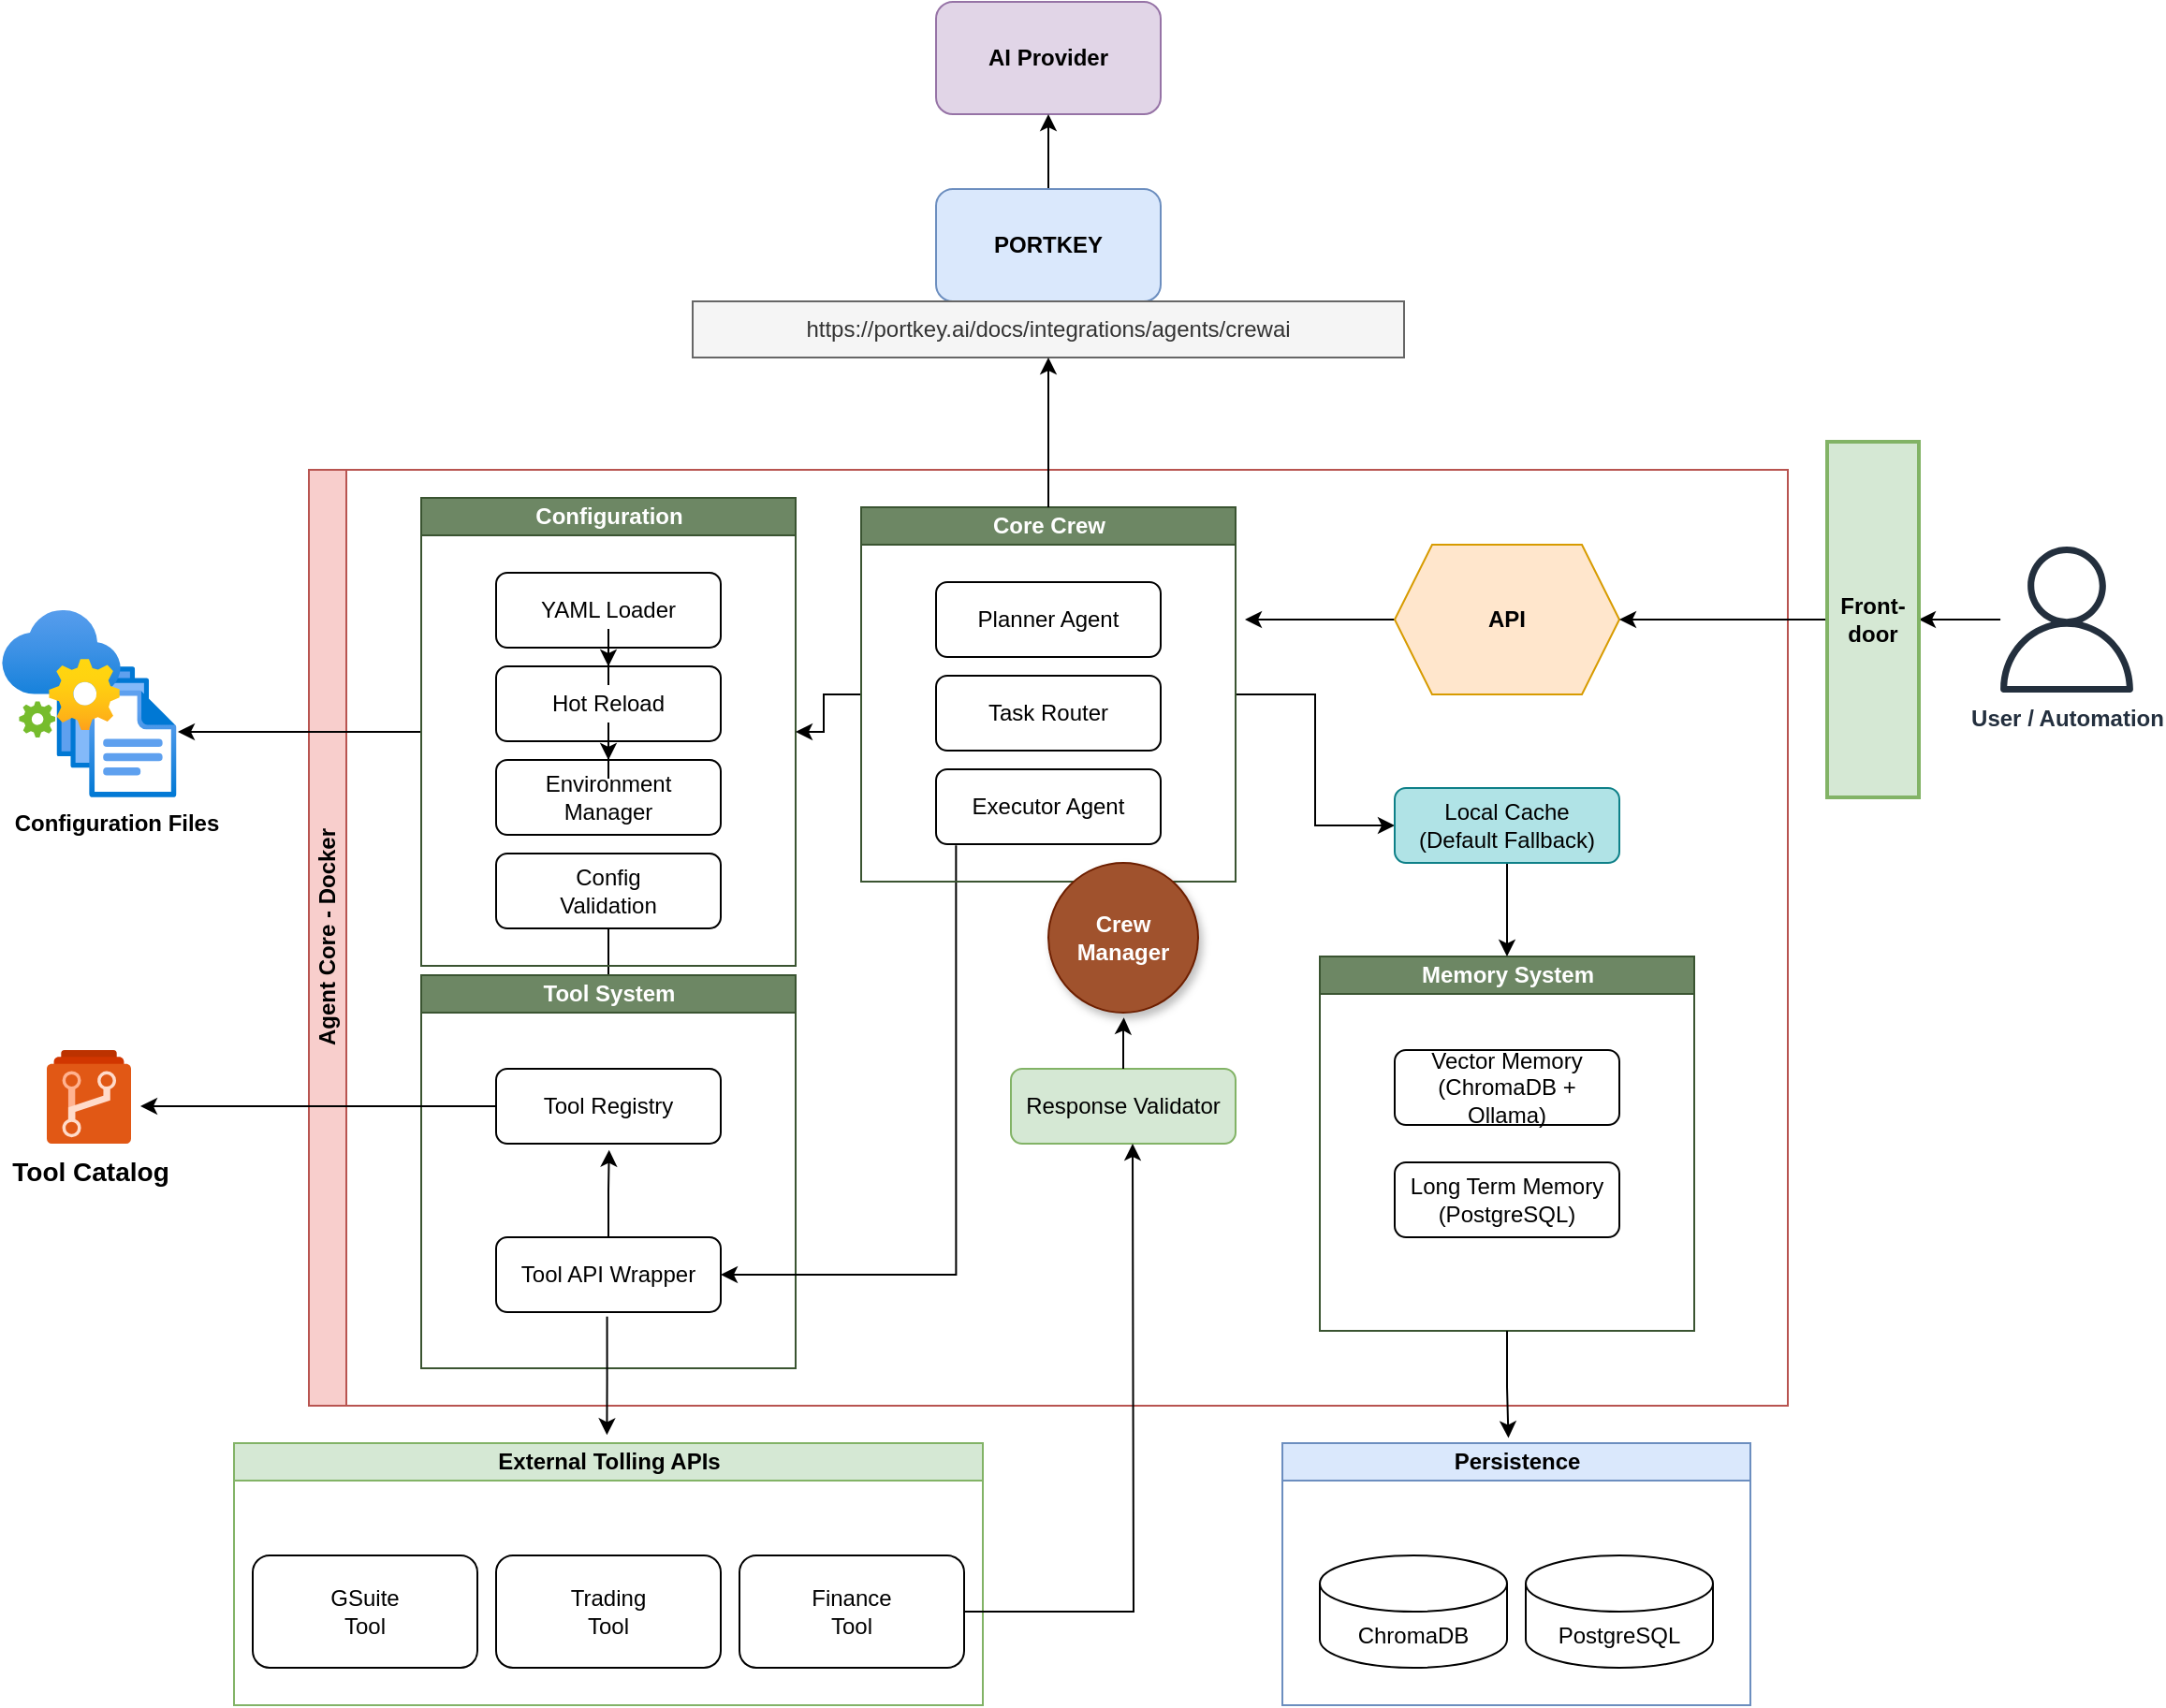 <mxfile version="26.0.9">
  <diagram name="Page-1" id="kMi61NyPcCNk2VD_IXgL">
    <mxGraphModel dx="1687" dy="984" grid="1" gridSize="10" guides="1" tooltips="1" connect="1" arrows="1" fold="1" page="1" pageScale="1" pageWidth="827" pageHeight="1169" math="0" shadow="0">
      <root>
        <mxCell id="0" />
        <mxCell id="1" parent="0" />
        <mxCell id="mQaGHORo1Vh2YD8DS4Wc-2" value="AI Provider" style="rounded=1;whiteSpace=wrap;html=1;fillColor=#e1d5e7;strokeColor=#9673a6;fontStyle=1" parent="1" vertex="1">
          <mxGeometry x="765" y="110" width="120" height="60" as="geometry" />
        </mxCell>
        <mxCell id="Qp2QEkqSjkCgz9pn4vi4-4" value="" style="edgeStyle=orthogonalEdgeStyle;rounded=0;orthogonalLoop=1;jettySize=auto;html=1;" edge="1" parent="1" source="mQaGHORo1Vh2YD8DS4Wc-3" target="mQaGHORo1Vh2YD8DS4Wc-2">
          <mxGeometry relative="1" as="geometry" />
        </mxCell>
        <mxCell id="mQaGHORo1Vh2YD8DS4Wc-3" value="PORTKEY" style="rounded=1;whiteSpace=wrap;html=1;fillColor=#dae8fc;strokeColor=#6c8ebf;fontStyle=1" parent="1" vertex="1">
          <mxGeometry x="765" y="210" width="120" height="60" as="geometry" />
        </mxCell>
        <mxCell id="mQaGHORo1Vh2YD8DS4Wc-4" value="Agent Core - Docker" style="swimlane;startSize=20;horizontal=0;html=1;fillColor=#f8cecc;strokeColor=#b85450;" parent="1" vertex="1">
          <mxGeometry x="430" y="360" width="790" height="500" as="geometry" />
        </mxCell>
        <mxCell id="mQaGHORo1Vh2YD8DS4Wc-86" style="edgeStyle=orthogonalEdgeStyle;rounded=0;orthogonalLoop=1;jettySize=auto;html=1;" parent="mQaGHORo1Vh2YD8DS4Wc-4" source="mQaGHORo1Vh2YD8DS4Wc-17" edge="1">
          <mxGeometry relative="1" as="geometry">
            <mxPoint x="160.0" y="230" as="targetPoint" />
          </mxGeometry>
        </mxCell>
        <mxCell id="mQaGHORo1Vh2YD8DS4Wc-17" value="Tool System" style="swimlane;startSize=20;html=1;fillColor=#6d8764;fontColor=#ffffff;strokeColor=#3A5431;" parent="mQaGHORo1Vh2YD8DS4Wc-4" vertex="1">
          <mxGeometry x="60" y="270" width="200" height="210" as="geometry" />
        </mxCell>
        <mxCell id="mQaGHORo1Vh2YD8DS4Wc-80" style="edgeStyle=orthogonalEdgeStyle;rounded=0;orthogonalLoop=1;jettySize=auto;html=1;" parent="mQaGHORo1Vh2YD8DS4Wc-17" source="mQaGHORo1Vh2YD8DS4Wc-18" edge="1">
          <mxGeometry relative="1" as="geometry">
            <mxPoint x="-150" y="70" as="targetPoint" />
          </mxGeometry>
        </mxCell>
        <mxCell id="mQaGHORo1Vh2YD8DS4Wc-18" value="Tool Registry" style="rounded=1;whiteSpace=wrap;html=1;" parent="mQaGHORo1Vh2YD8DS4Wc-17" vertex="1">
          <mxGeometry x="40" y="50" width="120" height="40" as="geometry" />
        </mxCell>
        <mxCell id="mQaGHORo1Vh2YD8DS4Wc-19" value="Tool API Wrapper" style="rounded=1;whiteSpace=wrap;html=1;" parent="mQaGHORo1Vh2YD8DS4Wc-17" vertex="1">
          <mxGeometry x="40" y="140" width="120" height="40" as="geometry" />
        </mxCell>
        <mxCell id="mQaGHORo1Vh2YD8DS4Wc-81" style="edgeStyle=orthogonalEdgeStyle;rounded=0;orthogonalLoop=1;jettySize=auto;html=1;entryX=0.503;entryY=1.083;entryDx=0;entryDy=0;entryPerimeter=0;" parent="mQaGHORo1Vh2YD8DS4Wc-17" source="mQaGHORo1Vh2YD8DS4Wc-19" target="mQaGHORo1Vh2YD8DS4Wc-18" edge="1">
          <mxGeometry relative="1" as="geometry" />
        </mxCell>
        <mxCell id="mQaGHORo1Vh2YD8DS4Wc-9" value="Memory System" style="swimlane;startSize=20;html=1;fillColor=#6d8764;fontColor=#ffffff;strokeColor=#3A5431;" parent="mQaGHORo1Vh2YD8DS4Wc-4" vertex="1">
          <mxGeometry x="540" y="260" width="200" height="200" as="geometry" />
        </mxCell>
        <mxCell id="mQaGHORo1Vh2YD8DS4Wc-10" value="Vector Memory&#xa;(ChromaDB + Ollama)" style="rounded=1;whiteSpace=wrap;html=1;" parent="mQaGHORo1Vh2YD8DS4Wc-9" vertex="1">
          <mxGeometry x="40" y="50" width="120" height="40" as="geometry" />
        </mxCell>
        <mxCell id="mQaGHORo1Vh2YD8DS4Wc-11" value="Long Term Memory&#xa;(PostgreSQL)" style="rounded=1;whiteSpace=wrap;html=1;" parent="mQaGHORo1Vh2YD8DS4Wc-9" vertex="1">
          <mxGeometry x="40" y="110" width="120" height="40" as="geometry" />
        </mxCell>
        <mxCell id="Qp2QEkqSjkCgz9pn4vi4-16" style="edgeStyle=orthogonalEdgeStyle;rounded=0;orthogonalLoop=1;jettySize=auto;html=1;" edge="1" parent="mQaGHORo1Vh2YD8DS4Wc-4" source="mQaGHORo1Vh2YD8DS4Wc-13">
          <mxGeometry relative="1" as="geometry">
            <mxPoint x="-70" y="140" as="targetPoint" />
          </mxGeometry>
        </mxCell>
        <mxCell id="mQaGHORo1Vh2YD8DS4Wc-13" value="Configuration" style="swimlane;startSize=20;html=1;fillColor=#6d8764;fontColor=#ffffff;strokeColor=#3A5431;" parent="mQaGHORo1Vh2YD8DS4Wc-4" vertex="1">
          <mxGeometry x="60" y="15" width="200" height="250" as="geometry" />
        </mxCell>
        <mxCell id="mQaGHORo1Vh2YD8DS4Wc-14" value="YAML Loader" style="rounded=1;whiteSpace=wrap;html=1;" parent="mQaGHORo1Vh2YD8DS4Wc-13" vertex="1">
          <mxGeometry x="40" y="40" width="120" height="40" as="geometry" />
        </mxCell>
        <mxCell id="mQaGHORo1Vh2YD8DS4Wc-15" value="Hot Reload" style="rounded=1;whiteSpace=wrap;html=1;" parent="mQaGHORo1Vh2YD8DS4Wc-13" vertex="1">
          <mxGeometry x="40" y="90" width="120" height="40" as="geometry" />
        </mxCell>
        <mxCell id="mQaGHORo1Vh2YD8DS4Wc-16" value="Environment&#xa;Manager" style="rounded=1;whiteSpace=wrap;html=1;" parent="mQaGHORo1Vh2YD8DS4Wc-13" vertex="1">
          <mxGeometry x="40" y="140" width="120" height="40" as="geometry" />
        </mxCell>
        <mxCell id="mQaGHORo1Vh2YD8DS4Wc-new1" value="Config&#xa;Validation" style="rounded=1;whiteSpace=wrap;html=1;" vertex="1" parent="mQaGHORo1Vh2YD8DS4Wc-13">
          <mxGeometry x="40" y="190" width="120" height="40" as="geometry" />
        </mxCell>
        <mxCell id="mQaGHORo1Vh2YD8DS4Wc-38" style="edgeStyle=orthogonalEdgeStyle;rounded=0;orthogonalLoop=1;jettySize=auto;html=1;" parent="mQaGHORo1Vh2YD8DS4Wc-13" source="mQaGHORo1Vh2YD8DS4Wc-14" target="mQaGHORo1Vh2YD8DS4Wc-15" edge="1">
          <mxGeometry relative="1" as="geometry" />
        </mxCell>
        <mxCell id="mQaGHORo1Vh2YD8DS4Wc-39" style="edgeStyle=orthogonalEdgeStyle;rounded=0;orthogonalLoop=1;jettySize=auto;html=1;" parent="mQaGHORo1Vh2YD8DS4Wc-13" source="mQaGHORo1Vh2YD8DS4Wc-15" target="mQaGHORo1Vh2YD8DS4Wc-16" edge="1">
          <mxGeometry relative="1" as="geometry" />
        </mxCell>
        <mxCell id="mQaGHORo1Vh2YD8DS4Wc-56" style="edgeStyle=orthogonalEdgeStyle;rounded=0;orthogonalLoop=1;jettySize=auto;html=1;entryX=0.5;entryY=0;entryDx=0;entryDy=0;" parent="mQaGHORo1Vh2YD8DS4Wc-4" source="mQaGHORo1Vh2YD8DS4Wc-12" target="mQaGHORo1Vh2YD8DS4Wc-9" edge="1">
          <mxGeometry relative="1" as="geometry" />
        </mxCell>
        <mxCell id="mQaGHORo1Vh2YD8DS4Wc-65" style="edgeStyle=orthogonalEdgeStyle;rounded=0;orthogonalLoop=1;jettySize=auto;html=1;entryX=0;entryY=0.5;entryDx=0;entryDy=0;" parent="mQaGHORo1Vh2YD8DS4Wc-4" source="mQaGHORo1Vh2YD8DS4Wc-5" target="mQaGHORo1Vh2YD8DS4Wc-12" edge="1">
          <mxGeometry relative="1" as="geometry" />
        </mxCell>
        <mxCell id="mQaGHORo1Vh2YD8DS4Wc-74" style="edgeStyle=orthogonalEdgeStyle;rounded=0;orthogonalLoop=1;jettySize=auto;html=1;exitX=0.089;exitY=1.017;exitDx=0;exitDy=0;entryX=1;entryY=0.5;entryDx=0;entryDy=0;exitPerimeter=0;" parent="mQaGHORo1Vh2YD8DS4Wc-4" source="mQaGHORo1Vh2YD8DS4Wc-8" target="mQaGHORo1Vh2YD8DS4Wc-19" edge="1">
          <mxGeometry relative="1" as="geometry" />
        </mxCell>
        <mxCell id="mQaGHORo1Vh2YD8DS4Wc-87" style="edgeStyle=orthogonalEdgeStyle;rounded=0;orthogonalLoop=1;jettySize=auto;html=1;entryX=1;entryY=0.5;entryDx=0;entryDy=0;" parent="mQaGHORo1Vh2YD8DS4Wc-4" source="mQaGHORo1Vh2YD8DS4Wc-5" target="mQaGHORo1Vh2YD8DS4Wc-13" edge="1">
          <mxGeometry relative="1" as="geometry" />
        </mxCell>
        <mxCell id="mQaGHORo1Vh2YD8DS4Wc-5" value="Core Crew" style="swimlane;startSize=20;html=1;fillColor=#6d8764;fontColor=#ffffff;strokeColor=#3A5431;" parent="mQaGHORo1Vh2YD8DS4Wc-4" vertex="1">
          <mxGeometry x="295" y="20" width="200" height="200" as="geometry" />
        </mxCell>
        <mxCell id="mQaGHORo1Vh2YD8DS4Wc-6" value="Task Router" style="rounded=1;whiteSpace=wrap;html=1;" parent="mQaGHORo1Vh2YD8DS4Wc-5" vertex="1">
          <mxGeometry x="40" y="90" width="120" height="40" as="geometry" />
        </mxCell>
        <mxCell id="mQaGHORo1Vh2YD8DS4Wc-8" value="Executor Agent" style="rounded=1;whiteSpace=wrap;html=1;" parent="mQaGHORo1Vh2YD8DS4Wc-5" vertex="1">
          <mxGeometry x="40" y="140" width="120" height="40" as="geometry" />
        </mxCell>
        <mxCell id="mQaGHORo1Vh2YD8DS4Wc-7" value="Planner Agent" style="rounded=1;whiteSpace=wrap;html=1;" parent="mQaGHORo1Vh2YD8DS4Wc-5" vertex="1">
          <mxGeometry x="40" y="40" width="120" height="40" as="geometry" />
        </mxCell>
        <mxCell id="mQaGHORo1Vh2YD8DS4Wc-20" value="Response Validator" style="rounded=1;whiteSpace=wrap;html=1;fillColor=#d5e8d4;strokeColor=#82b366;" parent="mQaGHORo1Vh2YD8DS4Wc-4" vertex="1">
          <mxGeometry x="375" y="320" width="120" height="40" as="geometry" />
        </mxCell>
        <mxCell id="mQaGHORo1Vh2YD8DS4Wc-83" value="Crew Manager" style="ellipse;whiteSpace=wrap;html=1;aspect=fixed;fillColor=#a0522d;strokeColor=#6D1F00;fontStyle=1;fontColor=#ffffff;labelBackgroundColor=none;labelBorderColor=none;shadow=1;" parent="mQaGHORo1Vh2YD8DS4Wc-4" vertex="1">
          <mxGeometry x="395" y="210" width="80" height="80" as="geometry" />
        </mxCell>
        <mxCell id="mQaGHORo1Vh2YD8DS4Wc-85" style="edgeStyle=orthogonalEdgeStyle;rounded=0;orthogonalLoop=1;jettySize=auto;html=1;entryX=0.504;entryY=1.033;entryDx=0;entryDy=0;entryPerimeter=0;" parent="mQaGHORo1Vh2YD8DS4Wc-4" source="mQaGHORo1Vh2YD8DS4Wc-20" target="mQaGHORo1Vh2YD8DS4Wc-83" edge="1">
          <mxGeometry relative="1" as="geometry" />
        </mxCell>
        <mxCell id="mQaGHORo1Vh2YD8DS4Wc-12" value="Local Cache&#xa;(Default Fallback)" style="rounded=1;whiteSpace=wrap;html=1;fillColor=#b0e3e6;strokeColor=#0e8088;" parent="mQaGHORo1Vh2YD8DS4Wc-4" vertex="1">
          <mxGeometry x="580" y="170" width="120" height="40" as="geometry" />
        </mxCell>
        <mxCell id="Qp2QEkqSjkCgz9pn4vi4-7" style="edgeStyle=orthogonalEdgeStyle;rounded=0;orthogonalLoop=1;jettySize=auto;html=1;" edge="1" parent="mQaGHORo1Vh2YD8DS4Wc-4" source="Qp2QEkqSjkCgz9pn4vi4-5">
          <mxGeometry relative="1" as="geometry">
            <mxPoint x="500" y="80" as="targetPoint" />
          </mxGeometry>
        </mxCell>
        <mxCell id="Qp2QEkqSjkCgz9pn4vi4-5" value="API" style="shape=hexagon;perimeter=hexagonPerimeter2;whiteSpace=wrap;html=1;fixedSize=1;fillColor=#ffe6cc;strokeColor=#d79b00;fontStyle=1" vertex="1" parent="mQaGHORo1Vh2YD8DS4Wc-4">
          <mxGeometry x="580" y="40" width="120" height="80" as="geometry" />
        </mxCell>
        <mxCell id="mQaGHORo1Vh2YD8DS4Wc-21" value="External Tolling APIs" style="swimlane;startSize=20;html=1;fillColor=#d5e8d4;strokeColor=#82b366;" parent="1" vertex="1">
          <mxGeometry x="390" y="880" width="400" height="140" as="geometry" />
        </mxCell>
        <mxCell id="mQaGHORo1Vh2YD8DS4Wc-22" value="GSuite&lt;br&gt;Tool" style="rounded=1;whiteSpace=wrap;html=1;" parent="mQaGHORo1Vh2YD8DS4Wc-21" vertex="1">
          <mxGeometry x="10" y="60" width="120" height="60" as="geometry" />
        </mxCell>
        <mxCell id="mQaGHORo1Vh2YD8DS4Wc-23" value="Trading&lt;br&gt;Tool" style="rounded=1;whiteSpace=wrap;html=1;" parent="mQaGHORo1Vh2YD8DS4Wc-21" vertex="1">
          <mxGeometry x="140" y="60" width="120" height="60" as="geometry" />
        </mxCell>
        <mxCell id="mQaGHORo1Vh2YD8DS4Wc-75" style="edgeStyle=orthogonalEdgeStyle;rounded=0;orthogonalLoop=1;jettySize=auto;html=1;" parent="mQaGHORo1Vh2YD8DS4Wc-21" source="mQaGHORo1Vh2YD8DS4Wc-24" edge="1">
          <mxGeometry relative="1" as="geometry">
            <mxPoint x="480" y="-160" as="targetPoint" />
          </mxGeometry>
        </mxCell>
        <mxCell id="mQaGHORo1Vh2YD8DS4Wc-24" value="Finance&lt;br&gt;Tool" style="rounded=1;whiteSpace=wrap;html=1;" parent="mQaGHORo1Vh2YD8DS4Wc-21" vertex="1">
          <mxGeometry x="270" y="60" width="120" height="60" as="geometry" />
        </mxCell>
        <mxCell id="mQaGHORo1Vh2YD8DS4Wc-25" value="Persistence" style="swimlane;startSize=20;html=1;fillColor=#dae8fc;strokeColor=#6c8ebf;" parent="1" vertex="1">
          <mxGeometry x="950" y="880" width="250" height="140" as="geometry" />
        </mxCell>
        <mxCell id="mQaGHORo1Vh2YD8DS4Wc-26" value="ChromaDB" style="shape=cylinder3;whiteSpace=wrap;html=1;boundedLbl=1;backgroundOutline=1;size=15;" parent="mQaGHORo1Vh2YD8DS4Wc-25" vertex="1">
          <mxGeometry x="20" y="60" width="100" height="60" as="geometry" />
        </mxCell>
        <mxCell id="mQaGHORo1Vh2YD8DS4Wc-27" value="PostgreSQL" style="shape=cylinder3;whiteSpace=wrap;html=1;boundedLbl=1;backgroundOutline=1;size=15;" parent="mQaGHORo1Vh2YD8DS4Wc-25" vertex="1">
          <mxGeometry x="130" y="60" width="100" height="60" as="geometry" />
        </mxCell>
        <mxCell id="mQaGHORo1Vh2YD8DS4Wc-68" value="https://portkey.ai/docs/integrations/agents/crewai" style="text;html=1;align=center;verticalAlign=middle;whiteSpace=wrap;rounded=0;fillColor=#f5f5f5;fontColor=#333333;strokeColor=#666666;" parent="1" vertex="1">
          <mxGeometry x="635" y="270" width="380" height="30" as="geometry" />
        </mxCell>
        <mxCell id="mQaGHORo1Vh2YD8DS4Wc-77" style="edgeStyle=orthogonalEdgeStyle;rounded=0;orthogonalLoop=1;jettySize=auto;html=1;entryX=0.498;entryY=-0.031;entryDx=0;entryDy=0;entryPerimeter=0;exitX=0.494;exitY=1.058;exitDx=0;exitDy=0;exitPerimeter=0;" parent="1" source="mQaGHORo1Vh2YD8DS4Wc-19" target="mQaGHORo1Vh2YD8DS4Wc-21" edge="1">
          <mxGeometry relative="1" as="geometry" />
        </mxCell>
        <mxCell id="mQaGHORo1Vh2YD8DS4Wc-79" value="Tool Catalog" style="image;sketch=0;aspect=fixed;html=1;points=[];align=center;fontSize=14;image=img/lib/mscae/Azure_Repos.svg;fontStyle=1" parent="1" vertex="1">
          <mxGeometry x="290" y="670" width="45" height="50" as="geometry" />
        </mxCell>
        <mxCell id="Qp2QEkqSjkCgz9pn4vi4-2" style="edgeStyle=orthogonalEdgeStyle;rounded=0;orthogonalLoop=1;jettySize=auto;html=1;entryX=0.483;entryY=-0.02;entryDx=0;entryDy=0;entryPerimeter=0;" edge="1" parent="1" source="mQaGHORo1Vh2YD8DS4Wc-9" target="mQaGHORo1Vh2YD8DS4Wc-25">
          <mxGeometry relative="1" as="geometry" />
        </mxCell>
        <mxCell id="Qp2QEkqSjkCgz9pn4vi4-3" style="edgeStyle=orthogonalEdgeStyle;rounded=0;orthogonalLoop=1;jettySize=auto;html=1;entryX=0.5;entryY=1;entryDx=0;entryDy=0;" edge="1" parent="1" source="mQaGHORo1Vh2YD8DS4Wc-5" target="mQaGHORo1Vh2YD8DS4Wc-68">
          <mxGeometry relative="1" as="geometry" />
        </mxCell>
        <mxCell id="Qp2QEkqSjkCgz9pn4vi4-11" value="" style="edgeStyle=orthogonalEdgeStyle;rounded=0;orthogonalLoop=1;jettySize=auto;html=1;" edge="1" parent="1" source="Qp2QEkqSjkCgz9pn4vi4-8" target="Qp2QEkqSjkCgz9pn4vi4-9">
          <mxGeometry relative="1" as="geometry" />
        </mxCell>
        <mxCell id="Qp2QEkqSjkCgz9pn4vi4-8" value="User / Automation" style="sketch=0;outlineConnect=0;fontColor=#232F3E;gradientColor=none;fillColor=#232F3D;strokeColor=none;dashed=0;verticalLabelPosition=bottom;verticalAlign=top;align=center;html=1;fontSize=12;fontStyle=1;aspect=fixed;pointerEvents=1;shape=mxgraph.aws4.user;" vertex="1" parent="1">
          <mxGeometry x="1330" y="401" width="78" height="78" as="geometry" />
        </mxCell>
        <mxCell id="Qp2QEkqSjkCgz9pn4vi4-10" style="edgeStyle=orthogonalEdgeStyle;rounded=0;orthogonalLoop=1;jettySize=auto;html=1;entryX=1;entryY=0.5;entryDx=0;entryDy=0;" edge="1" parent="1" source="Qp2QEkqSjkCgz9pn4vi4-9" target="Qp2QEkqSjkCgz9pn4vi4-5">
          <mxGeometry relative="1" as="geometry" />
        </mxCell>
        <mxCell id="Qp2QEkqSjkCgz9pn4vi4-9" value="Front-door" style="rounded=0;whiteSpace=wrap;html=1;fillColor=#d5e8d4;strokeColor=#82b366;gradientColor=none;glass=0;strokeWidth=2;align=center;flipV=1;flipH=1;labelBackgroundColor=none;fontStyle=1" vertex="1" parent="1">
          <mxGeometry x="1241" y="345" width="49" height="190" as="geometry" />
        </mxCell>
        <mxCell id="Qp2QEkqSjkCgz9pn4vi4-15" value="" style="group;fontStyle=0" vertex="1" connectable="0" parent="1">
          <mxGeometry x="265.75" y="435" width="93.5" height="100" as="geometry" />
        </mxCell>
        <mxCell id="Qp2QEkqSjkCgz9pn4vi4-14" value="Configuration Files" style="image;aspect=fixed;html=1;points=[];align=center;fontSize=12;image=img/lib/azure2/general/Files.svg;fontStyle=1" vertex="1" parent="Qp2QEkqSjkCgz9pn4vi4-15">
          <mxGeometry x="29.5" y="30" width="64" height="70" as="geometry" />
        </mxCell>
        <mxCell id="Qp2QEkqSjkCgz9pn4vi4-13" value="" style="image;aspect=fixed;html=1;points=[];align=center;fontSize=12;image=img/lib/azure2/integration/App_Configuration.svg;" vertex="1" parent="Qp2QEkqSjkCgz9pn4vi4-15">
          <mxGeometry width="64" height="68" as="geometry" />
        </mxCell>
      </root>
    </mxGraphModel>
  </diagram>
</mxfile>
